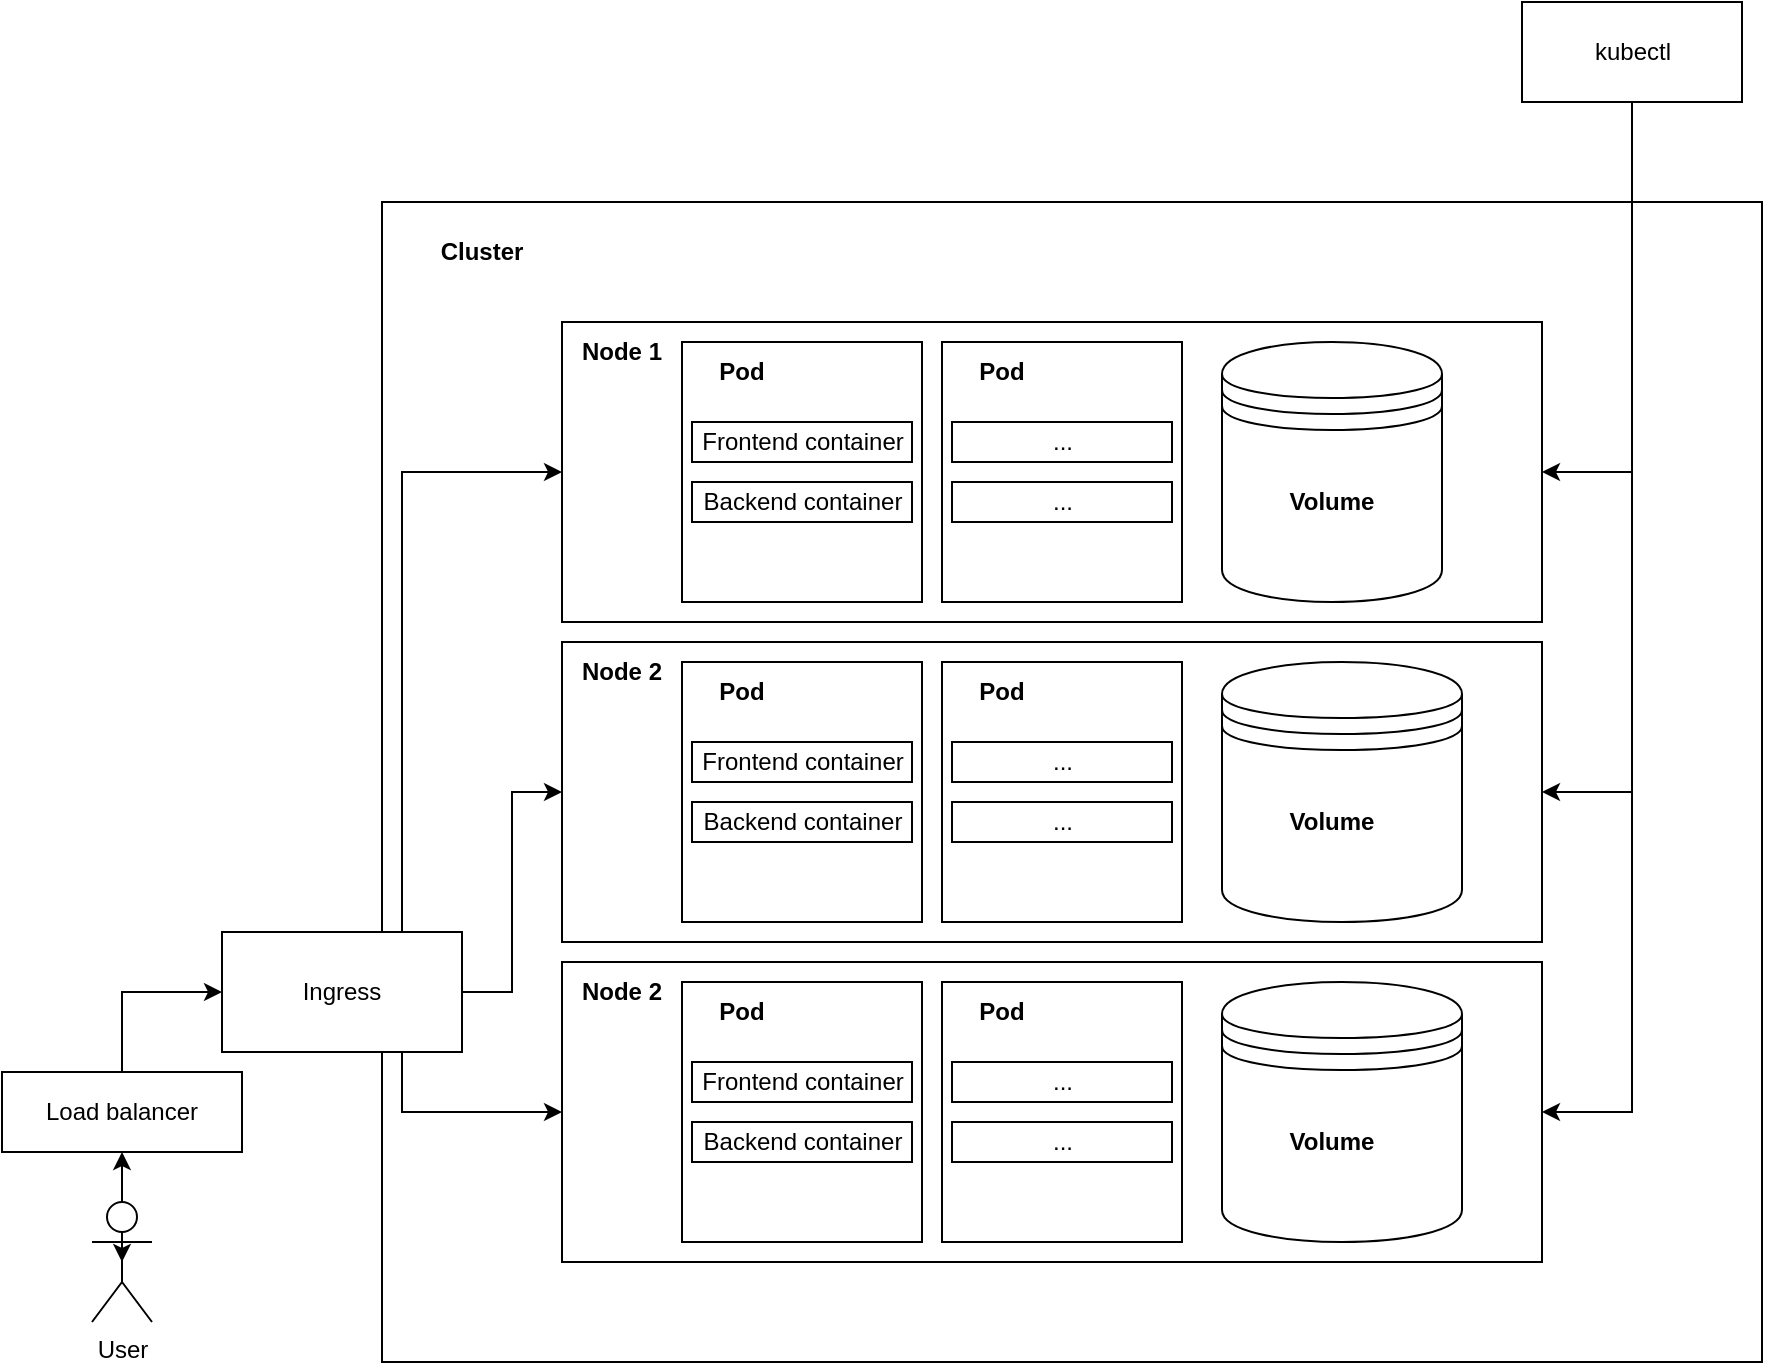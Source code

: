 <mxfile version="20.3.0" type="device"><diagram id="dgZEIBpFZkJnYgDWXrQD" name="Page-1"><mxGraphModel dx="1033" dy="1549" grid="1" gridSize="10" guides="1" tooltips="1" connect="1" arrows="1" fold="1" page="1" pageScale="1" pageWidth="827" pageHeight="1169" math="0" shadow="0"><root><mxCell id="0"/><mxCell id="1" parent="0"/><mxCell id="i6_SOpS9DFsKQt08cc86-3" style="edgeStyle=orthogonalEdgeStyle;rounded=0;orthogonalLoop=1;jettySize=auto;html=1;exitX=0.5;exitY=0;exitDx=0;exitDy=0;exitPerimeter=0;" edge="1" parent="1" source="i6_SOpS9DFsKQt08cc86-1" target="i6_SOpS9DFsKQt08cc86-2"><mxGeometry relative="1" as="geometry"/></mxCell><mxCell id="i6_SOpS9DFsKQt08cc86-77" style="edgeStyle=orthogonalEdgeStyle;rounded=0;orthogonalLoop=1;jettySize=auto;html=1;exitX=0.75;exitY=0.1;exitDx=0;exitDy=0;exitPerimeter=0;" edge="1" parent="1" source="i6_SOpS9DFsKQt08cc86-1"><mxGeometry relative="1" as="geometry"><mxPoint x="140" y="650" as="targetPoint"/></mxGeometry></mxCell><mxCell id="i6_SOpS9DFsKQt08cc86-1" value="User" style="shape=umlActor;verticalLabelPosition=bottom;verticalAlign=top;html=1;outlineConnect=0;" vertex="1" parent="1"><mxGeometry x="125" y="620" width="30" height="60" as="geometry"/></mxCell><mxCell id="i6_SOpS9DFsKQt08cc86-8" style="edgeStyle=orthogonalEdgeStyle;rounded=0;orthogonalLoop=1;jettySize=auto;html=1;entryX=0;entryY=0.5;entryDx=0;entryDy=0;" edge="1" parent="1" source="i6_SOpS9DFsKQt08cc86-2" target="i6_SOpS9DFsKQt08cc86-7"><mxGeometry relative="1" as="geometry"/></mxCell><mxCell id="i6_SOpS9DFsKQt08cc86-2" value="Load balancer" style="rounded=0;whiteSpace=wrap;html=1;" vertex="1" parent="1"><mxGeometry x="80" y="555" width="120" height="40" as="geometry"/></mxCell><mxCell id="i6_SOpS9DFsKQt08cc86-4" value="" style="rounded=0;whiteSpace=wrap;html=1;" vertex="1" parent="1"><mxGeometry x="270" y="120" width="690" height="580" as="geometry"/></mxCell><mxCell id="i6_SOpS9DFsKQt08cc86-6" value="Cluster" style="text;html=1;strokeColor=none;fillColor=none;align=center;verticalAlign=middle;whiteSpace=wrap;rounded=0;fontStyle=1" vertex="1" parent="1"><mxGeometry x="290" y="130" width="60" height="30" as="geometry"/></mxCell><mxCell id="i6_SOpS9DFsKQt08cc86-69" style="edgeStyle=orthogonalEdgeStyle;rounded=0;orthogonalLoop=1;jettySize=auto;html=1;exitX=0.75;exitY=0;exitDx=0;exitDy=0;entryX=0;entryY=0.5;entryDx=0;entryDy=0;" edge="1" parent="1" source="i6_SOpS9DFsKQt08cc86-7" target="i6_SOpS9DFsKQt08cc86-9"><mxGeometry relative="1" as="geometry"/></mxCell><mxCell id="i6_SOpS9DFsKQt08cc86-70" style="edgeStyle=orthogonalEdgeStyle;rounded=0;orthogonalLoop=1;jettySize=auto;html=1;exitX=1;exitY=0.5;exitDx=0;exitDy=0;" edge="1" parent="1" source="i6_SOpS9DFsKQt08cc86-7" target="i6_SOpS9DFsKQt08cc86-45"><mxGeometry relative="1" as="geometry"/></mxCell><mxCell id="i6_SOpS9DFsKQt08cc86-71" style="edgeStyle=orthogonalEdgeStyle;rounded=0;orthogonalLoop=1;jettySize=auto;html=1;exitX=0.75;exitY=1;exitDx=0;exitDy=0;" edge="1" parent="1" source="i6_SOpS9DFsKQt08cc86-7" target="i6_SOpS9DFsKQt08cc86-57"><mxGeometry relative="1" as="geometry"/></mxCell><mxCell id="i6_SOpS9DFsKQt08cc86-7" value="Ingress" style="rounded=0;whiteSpace=wrap;html=1;" vertex="1" parent="1"><mxGeometry x="190" y="485" width="120" height="60" as="geometry"/></mxCell><mxCell id="i6_SOpS9DFsKQt08cc86-9" value="" style="rounded=0;whiteSpace=wrap;html=1;" vertex="1" parent="1"><mxGeometry x="360" y="180" width="490" height="150" as="geometry"/></mxCell><mxCell id="i6_SOpS9DFsKQt08cc86-10" value="&lt;b&gt;Node 1&lt;/b&gt;" style="text;html=1;strokeColor=none;fillColor=none;align=center;verticalAlign=middle;whiteSpace=wrap;rounded=0;" vertex="1" parent="1"><mxGeometry x="360" y="180" width="60" height="30" as="geometry"/></mxCell><mxCell id="i6_SOpS9DFsKQt08cc86-11" value="" style="rounded=0;whiteSpace=wrap;html=1;" vertex="1" parent="1"><mxGeometry x="420" y="190" width="120" height="130" as="geometry"/></mxCell><mxCell id="i6_SOpS9DFsKQt08cc86-12" value="Pod" style="text;html=1;strokeColor=none;fillColor=none;align=center;verticalAlign=middle;whiteSpace=wrap;rounded=0;fontStyle=1" vertex="1" parent="1"><mxGeometry x="420" y="190" width="60" height="30" as="geometry"/></mxCell><mxCell id="i6_SOpS9DFsKQt08cc86-13" value="Frontend container" style="html=1;" vertex="1" parent="1"><mxGeometry x="425" y="230" width="110" height="20" as="geometry"/></mxCell><mxCell id="i6_SOpS9DFsKQt08cc86-14" value="Backend container" style="html=1;" vertex="1" parent="1"><mxGeometry x="425" y="260" width="110" height="20" as="geometry"/></mxCell><mxCell id="i6_SOpS9DFsKQt08cc86-15" value="" style="shape=datastore;whiteSpace=wrap;html=1;" vertex="1" parent="1"><mxGeometry x="690" y="190" width="110" height="130" as="geometry"/></mxCell><mxCell id="i6_SOpS9DFsKQt08cc86-16" value="Volume" style="text;html=1;strokeColor=none;fillColor=none;align=center;verticalAlign=middle;whiteSpace=wrap;rounded=0;fontStyle=1" vertex="1" parent="1"><mxGeometry x="715" y="255" width="60" height="30" as="geometry"/></mxCell><mxCell id="i6_SOpS9DFsKQt08cc86-41" value="" style="rounded=0;whiteSpace=wrap;html=1;" vertex="1" parent="1"><mxGeometry x="550" y="190" width="120" height="130" as="geometry"/></mxCell><mxCell id="i6_SOpS9DFsKQt08cc86-42" value="Pod" style="text;html=1;strokeColor=none;fillColor=none;align=center;verticalAlign=middle;whiteSpace=wrap;rounded=0;fontStyle=1" vertex="1" parent="1"><mxGeometry x="550" y="190" width="60" height="30" as="geometry"/></mxCell><mxCell id="i6_SOpS9DFsKQt08cc86-43" value="..." style="html=1;" vertex="1" parent="1"><mxGeometry x="555" y="230" width="110" height="20" as="geometry"/></mxCell><mxCell id="i6_SOpS9DFsKQt08cc86-44" value="..." style="html=1;" vertex="1" parent="1"><mxGeometry x="555" y="260" width="110" height="20" as="geometry"/></mxCell><mxCell id="i6_SOpS9DFsKQt08cc86-45" value="" style="rounded=0;whiteSpace=wrap;html=1;" vertex="1" parent="1"><mxGeometry x="360" y="340" width="490" height="150" as="geometry"/></mxCell><mxCell id="i6_SOpS9DFsKQt08cc86-46" value="&lt;b&gt;Node 2&lt;/b&gt;" style="text;html=1;strokeColor=none;fillColor=none;align=center;verticalAlign=middle;whiteSpace=wrap;rounded=0;" vertex="1" parent="1"><mxGeometry x="360" y="340" width="60" height="30" as="geometry"/></mxCell><mxCell id="i6_SOpS9DFsKQt08cc86-47" value="" style="rounded=0;whiteSpace=wrap;html=1;" vertex="1" parent="1"><mxGeometry x="420" y="350" width="120" height="130" as="geometry"/></mxCell><mxCell id="i6_SOpS9DFsKQt08cc86-48" value="Pod" style="text;html=1;strokeColor=none;fillColor=none;align=center;verticalAlign=middle;whiteSpace=wrap;rounded=0;fontStyle=1" vertex="1" parent="1"><mxGeometry x="420" y="350" width="60" height="30" as="geometry"/></mxCell><mxCell id="i6_SOpS9DFsKQt08cc86-49" value="Frontend container" style="html=1;" vertex="1" parent="1"><mxGeometry x="425" y="390" width="110" height="20" as="geometry"/></mxCell><mxCell id="i6_SOpS9DFsKQt08cc86-50" value="Backend container" style="html=1;" vertex="1" parent="1"><mxGeometry x="425" y="420" width="110" height="20" as="geometry"/></mxCell><mxCell id="i6_SOpS9DFsKQt08cc86-51" value="" style="shape=datastore;whiteSpace=wrap;html=1;" vertex="1" parent="1"><mxGeometry x="690" y="350" width="120" height="130" as="geometry"/></mxCell><mxCell id="i6_SOpS9DFsKQt08cc86-52" value="Volume" style="text;html=1;strokeColor=none;fillColor=none;align=center;verticalAlign=middle;whiteSpace=wrap;rounded=0;fontStyle=1" vertex="1" parent="1"><mxGeometry x="715" y="415" width="60" height="30" as="geometry"/></mxCell><mxCell id="i6_SOpS9DFsKQt08cc86-53" value="" style="rounded=0;whiteSpace=wrap;html=1;" vertex="1" parent="1"><mxGeometry x="550" y="350" width="120" height="130" as="geometry"/></mxCell><mxCell id="i6_SOpS9DFsKQt08cc86-54" value="Pod" style="text;html=1;strokeColor=none;fillColor=none;align=center;verticalAlign=middle;whiteSpace=wrap;rounded=0;fontStyle=1" vertex="1" parent="1"><mxGeometry x="550" y="350" width="60" height="30" as="geometry"/></mxCell><mxCell id="i6_SOpS9DFsKQt08cc86-55" value="..." style="html=1;" vertex="1" parent="1"><mxGeometry x="555" y="390" width="110" height="20" as="geometry"/></mxCell><mxCell id="i6_SOpS9DFsKQt08cc86-56" value="..." style="html=1;" vertex="1" parent="1"><mxGeometry x="555" y="420" width="110" height="20" as="geometry"/></mxCell><mxCell id="i6_SOpS9DFsKQt08cc86-57" value="" style="rounded=0;whiteSpace=wrap;html=1;" vertex="1" parent="1"><mxGeometry x="360" y="500" width="490" height="150" as="geometry"/></mxCell><mxCell id="i6_SOpS9DFsKQt08cc86-58" value="&lt;b&gt;Node 2&lt;/b&gt;" style="text;html=1;strokeColor=none;fillColor=none;align=center;verticalAlign=middle;whiteSpace=wrap;rounded=0;" vertex="1" parent="1"><mxGeometry x="360" y="500" width="60" height="30" as="geometry"/></mxCell><mxCell id="i6_SOpS9DFsKQt08cc86-59" value="" style="rounded=0;whiteSpace=wrap;html=1;" vertex="1" parent="1"><mxGeometry x="420" y="510" width="120" height="130" as="geometry"/></mxCell><mxCell id="i6_SOpS9DFsKQt08cc86-60" value="Pod" style="text;html=1;strokeColor=none;fillColor=none;align=center;verticalAlign=middle;whiteSpace=wrap;rounded=0;fontStyle=1" vertex="1" parent="1"><mxGeometry x="420" y="510" width="60" height="30" as="geometry"/></mxCell><mxCell id="i6_SOpS9DFsKQt08cc86-61" value="Frontend container" style="html=1;" vertex="1" parent="1"><mxGeometry x="425" y="550" width="110" height="20" as="geometry"/></mxCell><mxCell id="i6_SOpS9DFsKQt08cc86-62" value="Backend container" style="html=1;" vertex="1" parent="1"><mxGeometry x="425" y="580" width="110" height="20" as="geometry"/></mxCell><mxCell id="i6_SOpS9DFsKQt08cc86-63" value="" style="shape=datastore;whiteSpace=wrap;html=1;" vertex="1" parent="1"><mxGeometry x="690" y="510" width="120" height="130" as="geometry"/></mxCell><mxCell id="i6_SOpS9DFsKQt08cc86-64" value="Volume" style="text;html=1;strokeColor=none;fillColor=none;align=center;verticalAlign=middle;whiteSpace=wrap;rounded=0;fontStyle=1" vertex="1" parent="1"><mxGeometry x="715" y="575" width="60" height="30" as="geometry"/></mxCell><mxCell id="i6_SOpS9DFsKQt08cc86-65" value="" style="rounded=0;whiteSpace=wrap;html=1;" vertex="1" parent="1"><mxGeometry x="550" y="510" width="120" height="130" as="geometry"/></mxCell><mxCell id="i6_SOpS9DFsKQt08cc86-66" value="Pod" style="text;html=1;strokeColor=none;fillColor=none;align=center;verticalAlign=middle;whiteSpace=wrap;rounded=0;fontStyle=1" vertex="1" parent="1"><mxGeometry x="550" y="510" width="60" height="30" as="geometry"/></mxCell><mxCell id="i6_SOpS9DFsKQt08cc86-67" value="..." style="html=1;" vertex="1" parent="1"><mxGeometry x="555" y="550" width="110" height="20" as="geometry"/></mxCell><mxCell id="i6_SOpS9DFsKQt08cc86-68" value="..." style="html=1;" vertex="1" parent="1"><mxGeometry x="555" y="580" width="110" height="20" as="geometry"/></mxCell><mxCell id="i6_SOpS9DFsKQt08cc86-73" style="edgeStyle=orthogonalEdgeStyle;rounded=0;orthogonalLoop=1;jettySize=auto;html=1;entryX=1;entryY=0.5;entryDx=0;entryDy=0;" edge="1" parent="1" source="i6_SOpS9DFsKQt08cc86-72" target="i6_SOpS9DFsKQt08cc86-9"><mxGeometry relative="1" as="geometry"/></mxCell><mxCell id="i6_SOpS9DFsKQt08cc86-74" style="edgeStyle=orthogonalEdgeStyle;rounded=0;orthogonalLoop=1;jettySize=auto;html=1;exitX=0.5;exitY=1;exitDx=0;exitDy=0;entryX=1;entryY=0.5;entryDx=0;entryDy=0;" edge="1" parent="1" source="i6_SOpS9DFsKQt08cc86-72" target="i6_SOpS9DFsKQt08cc86-45"><mxGeometry relative="1" as="geometry"/></mxCell><mxCell id="i6_SOpS9DFsKQt08cc86-75" style="edgeStyle=orthogonalEdgeStyle;rounded=0;orthogonalLoop=1;jettySize=auto;html=1;exitX=0.5;exitY=1;exitDx=0;exitDy=0;entryX=1;entryY=0.5;entryDx=0;entryDy=0;" edge="1" parent="1" source="i6_SOpS9DFsKQt08cc86-72" target="i6_SOpS9DFsKQt08cc86-57"><mxGeometry relative="1" as="geometry"/></mxCell><mxCell id="i6_SOpS9DFsKQt08cc86-72" value="kubectl" style="html=1;" vertex="1" parent="1"><mxGeometry x="840" y="20" width="110" height="50" as="geometry"/></mxCell></root></mxGraphModel></diagram></mxfile>